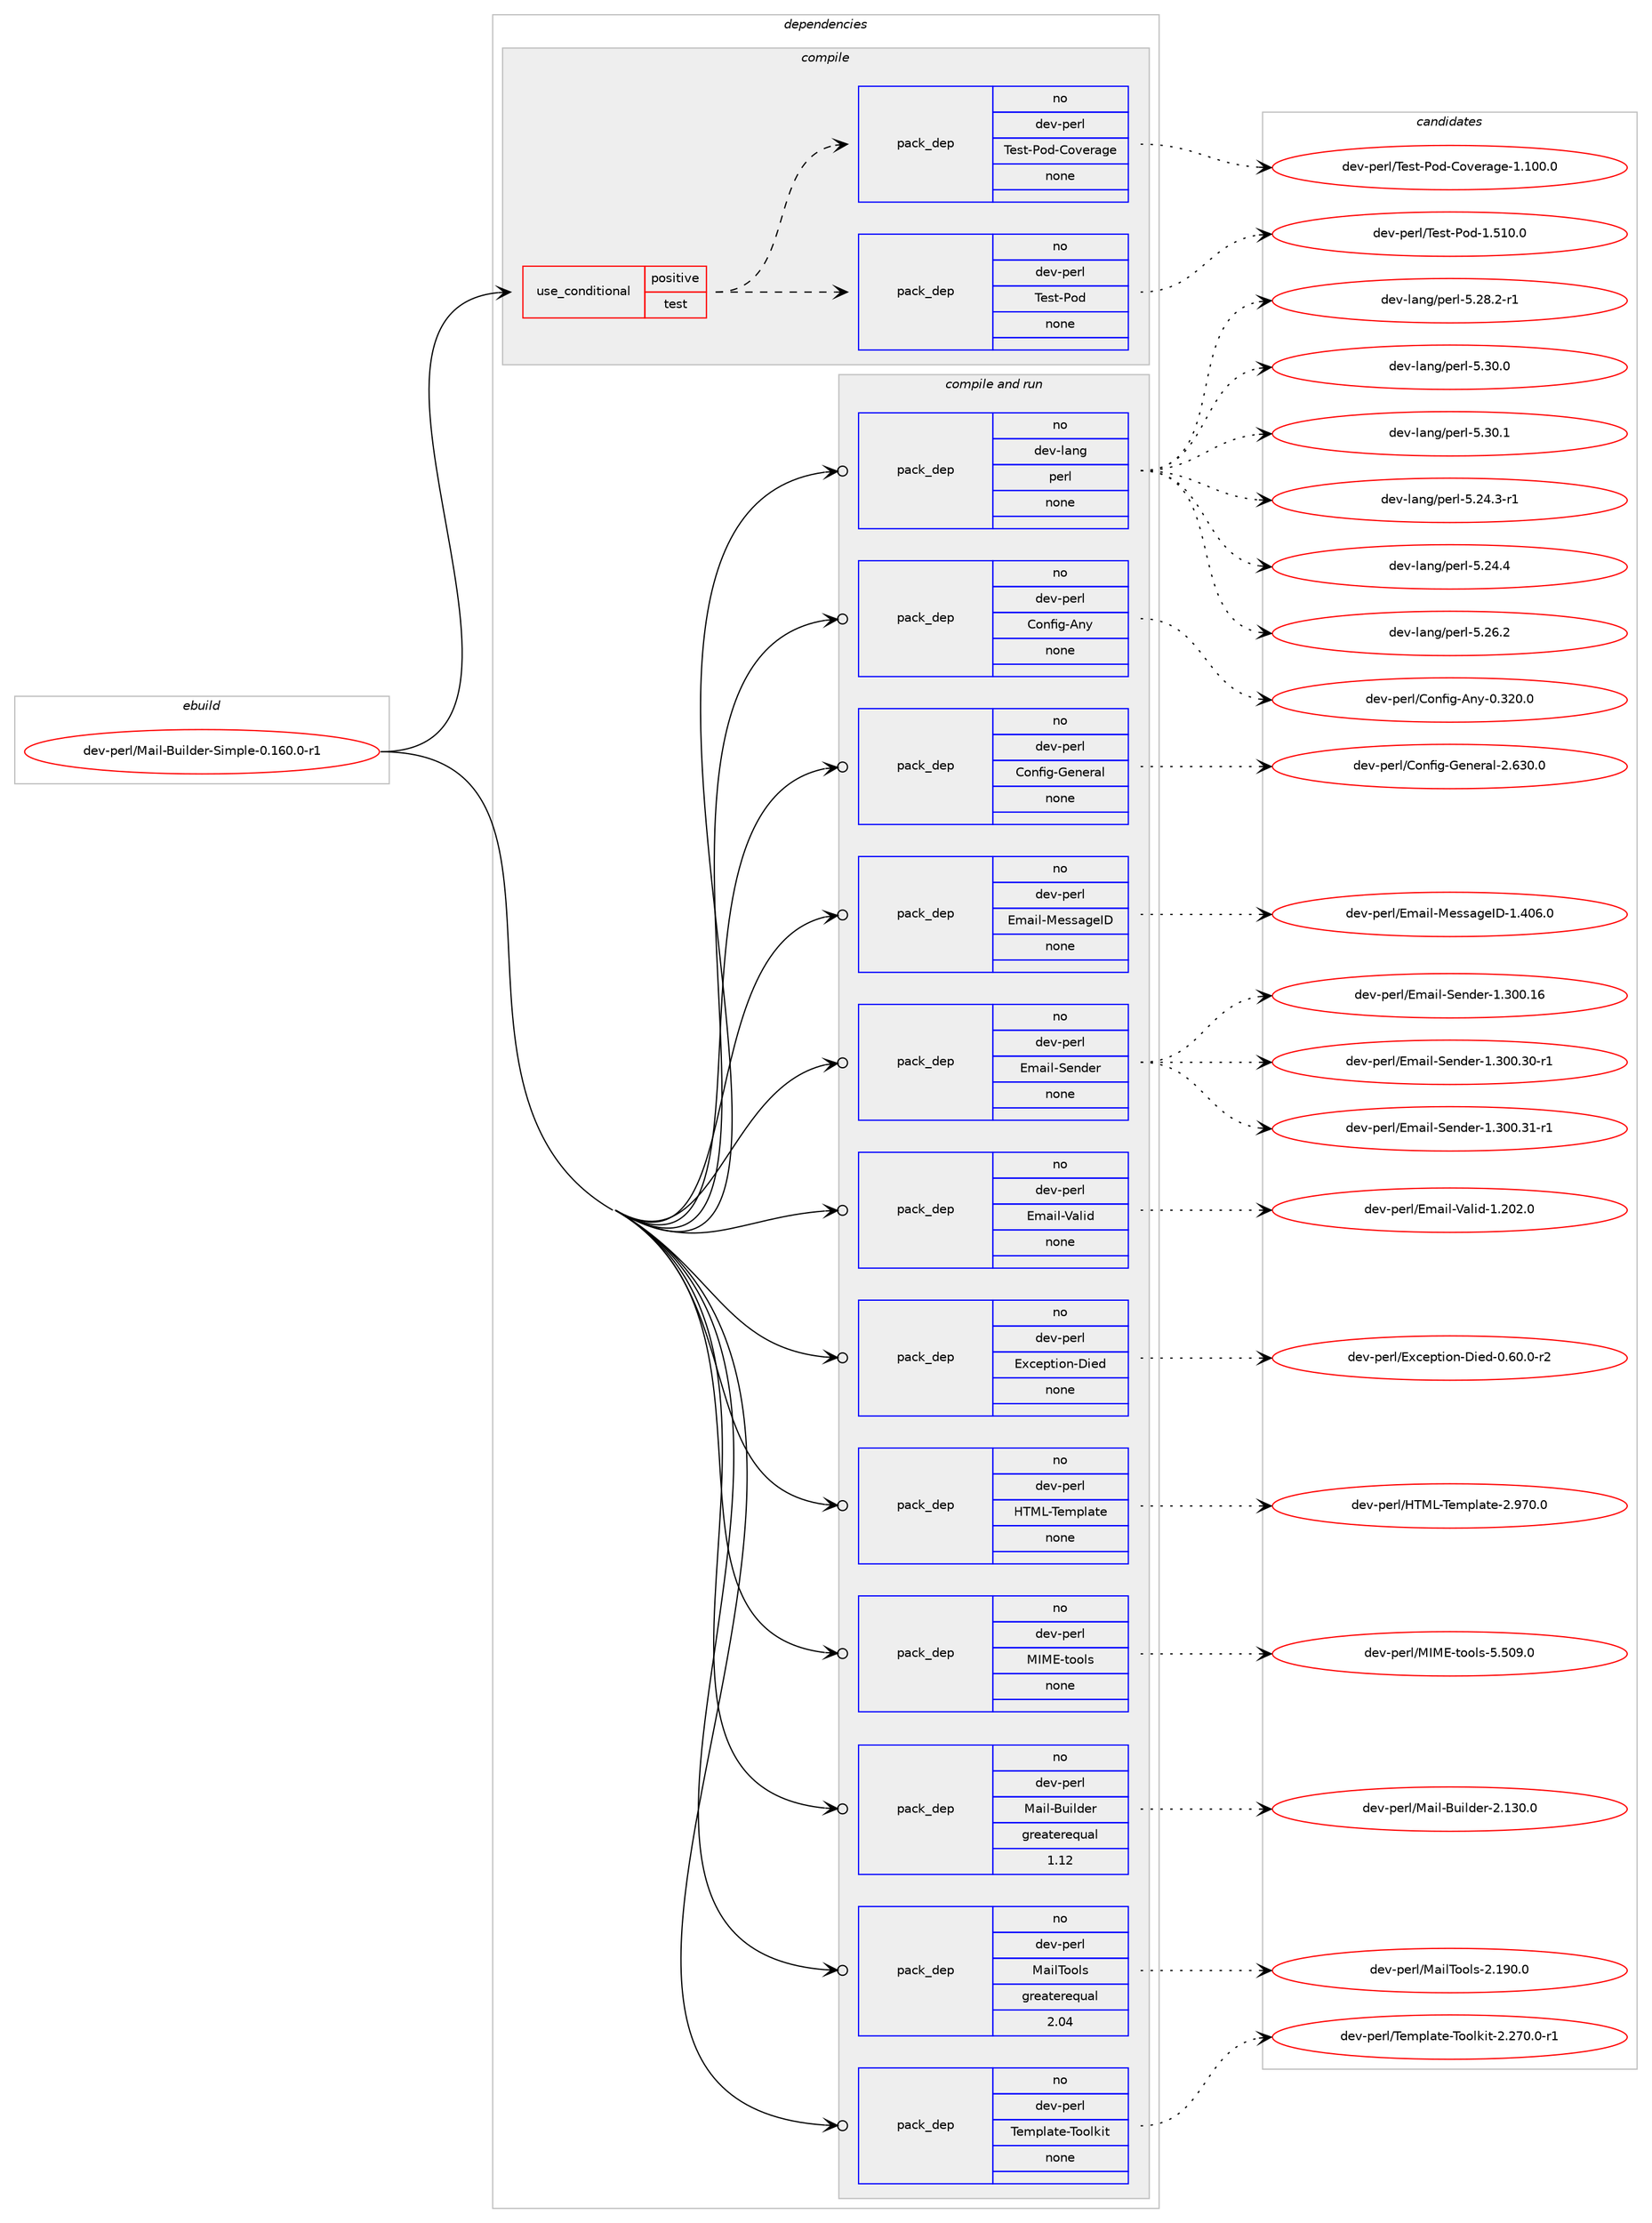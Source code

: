 digraph prolog {

# *************
# Graph options
# *************

newrank=true;
concentrate=true;
compound=true;
graph [rankdir=LR,fontname=Helvetica,fontsize=10,ranksep=1.5];#, ranksep=2.5, nodesep=0.2];
edge  [arrowhead=vee];
node  [fontname=Helvetica,fontsize=10];

# **********
# The ebuild
# **********

subgraph cluster_leftcol {
color=gray;
rank=same;
label=<<i>ebuild</i>>;
id [label="dev-perl/Mail-Builder-Simple-0.160.0-r1", color=red, width=4, href="../dev-perl/Mail-Builder-Simple-0.160.0-r1.svg"];
}

# ****************
# The dependencies
# ****************

subgraph cluster_midcol {
color=gray;
label=<<i>dependencies</i>>;
subgraph cluster_compile {
fillcolor="#eeeeee";
style=filled;
label=<<i>compile</i>>;
subgraph cond133903 {
dependency580636 [label=<<TABLE BORDER="0" CELLBORDER="1" CELLSPACING="0" CELLPADDING="4"><TR><TD ROWSPAN="3" CELLPADDING="10">use_conditional</TD></TR><TR><TD>positive</TD></TR><TR><TD>test</TD></TR></TABLE>>, shape=none, color=red];
subgraph pack435081 {
dependency580637 [label=<<TABLE BORDER="0" CELLBORDER="1" CELLSPACING="0" CELLPADDING="4" WIDTH="220"><TR><TD ROWSPAN="6" CELLPADDING="30">pack_dep</TD></TR><TR><TD WIDTH="110">no</TD></TR><TR><TD>dev-perl</TD></TR><TR><TD>Test-Pod</TD></TR><TR><TD>none</TD></TR><TR><TD></TD></TR></TABLE>>, shape=none, color=blue];
}
dependency580636:e -> dependency580637:w [weight=20,style="dashed",arrowhead="vee"];
subgraph pack435082 {
dependency580638 [label=<<TABLE BORDER="0" CELLBORDER="1" CELLSPACING="0" CELLPADDING="4" WIDTH="220"><TR><TD ROWSPAN="6" CELLPADDING="30">pack_dep</TD></TR><TR><TD WIDTH="110">no</TD></TR><TR><TD>dev-perl</TD></TR><TR><TD>Test-Pod-Coverage</TD></TR><TR><TD>none</TD></TR><TR><TD></TD></TR></TABLE>>, shape=none, color=blue];
}
dependency580636:e -> dependency580638:w [weight=20,style="dashed",arrowhead="vee"];
}
id:e -> dependency580636:w [weight=20,style="solid",arrowhead="vee"];
}
subgraph cluster_compileandrun {
fillcolor="#eeeeee";
style=filled;
label=<<i>compile and run</i>>;
subgraph pack435083 {
dependency580639 [label=<<TABLE BORDER="0" CELLBORDER="1" CELLSPACING="0" CELLPADDING="4" WIDTH="220"><TR><TD ROWSPAN="6" CELLPADDING="30">pack_dep</TD></TR><TR><TD WIDTH="110">no</TD></TR><TR><TD>dev-lang</TD></TR><TR><TD>perl</TD></TR><TR><TD>none</TD></TR><TR><TD></TD></TR></TABLE>>, shape=none, color=blue];
}
id:e -> dependency580639:w [weight=20,style="solid",arrowhead="odotvee"];
subgraph pack435084 {
dependency580640 [label=<<TABLE BORDER="0" CELLBORDER="1" CELLSPACING="0" CELLPADDING="4" WIDTH="220"><TR><TD ROWSPAN="6" CELLPADDING="30">pack_dep</TD></TR><TR><TD WIDTH="110">no</TD></TR><TR><TD>dev-perl</TD></TR><TR><TD>Config-Any</TD></TR><TR><TD>none</TD></TR><TR><TD></TD></TR></TABLE>>, shape=none, color=blue];
}
id:e -> dependency580640:w [weight=20,style="solid",arrowhead="odotvee"];
subgraph pack435085 {
dependency580641 [label=<<TABLE BORDER="0" CELLBORDER="1" CELLSPACING="0" CELLPADDING="4" WIDTH="220"><TR><TD ROWSPAN="6" CELLPADDING="30">pack_dep</TD></TR><TR><TD WIDTH="110">no</TD></TR><TR><TD>dev-perl</TD></TR><TR><TD>Config-General</TD></TR><TR><TD>none</TD></TR><TR><TD></TD></TR></TABLE>>, shape=none, color=blue];
}
id:e -> dependency580641:w [weight=20,style="solid",arrowhead="odotvee"];
subgraph pack435086 {
dependency580642 [label=<<TABLE BORDER="0" CELLBORDER="1" CELLSPACING="0" CELLPADDING="4" WIDTH="220"><TR><TD ROWSPAN="6" CELLPADDING="30">pack_dep</TD></TR><TR><TD WIDTH="110">no</TD></TR><TR><TD>dev-perl</TD></TR><TR><TD>Email-MessageID</TD></TR><TR><TD>none</TD></TR><TR><TD></TD></TR></TABLE>>, shape=none, color=blue];
}
id:e -> dependency580642:w [weight=20,style="solid",arrowhead="odotvee"];
subgraph pack435087 {
dependency580643 [label=<<TABLE BORDER="0" CELLBORDER="1" CELLSPACING="0" CELLPADDING="4" WIDTH="220"><TR><TD ROWSPAN="6" CELLPADDING="30">pack_dep</TD></TR><TR><TD WIDTH="110">no</TD></TR><TR><TD>dev-perl</TD></TR><TR><TD>Email-Sender</TD></TR><TR><TD>none</TD></TR><TR><TD></TD></TR></TABLE>>, shape=none, color=blue];
}
id:e -> dependency580643:w [weight=20,style="solid",arrowhead="odotvee"];
subgraph pack435088 {
dependency580644 [label=<<TABLE BORDER="0" CELLBORDER="1" CELLSPACING="0" CELLPADDING="4" WIDTH="220"><TR><TD ROWSPAN="6" CELLPADDING="30">pack_dep</TD></TR><TR><TD WIDTH="110">no</TD></TR><TR><TD>dev-perl</TD></TR><TR><TD>Email-Valid</TD></TR><TR><TD>none</TD></TR><TR><TD></TD></TR></TABLE>>, shape=none, color=blue];
}
id:e -> dependency580644:w [weight=20,style="solid",arrowhead="odotvee"];
subgraph pack435089 {
dependency580645 [label=<<TABLE BORDER="0" CELLBORDER="1" CELLSPACING="0" CELLPADDING="4" WIDTH="220"><TR><TD ROWSPAN="6" CELLPADDING="30">pack_dep</TD></TR><TR><TD WIDTH="110">no</TD></TR><TR><TD>dev-perl</TD></TR><TR><TD>Exception-Died</TD></TR><TR><TD>none</TD></TR><TR><TD></TD></TR></TABLE>>, shape=none, color=blue];
}
id:e -> dependency580645:w [weight=20,style="solid",arrowhead="odotvee"];
subgraph pack435090 {
dependency580646 [label=<<TABLE BORDER="0" CELLBORDER="1" CELLSPACING="0" CELLPADDING="4" WIDTH="220"><TR><TD ROWSPAN="6" CELLPADDING="30">pack_dep</TD></TR><TR><TD WIDTH="110">no</TD></TR><TR><TD>dev-perl</TD></TR><TR><TD>HTML-Template</TD></TR><TR><TD>none</TD></TR><TR><TD></TD></TR></TABLE>>, shape=none, color=blue];
}
id:e -> dependency580646:w [weight=20,style="solid",arrowhead="odotvee"];
subgraph pack435091 {
dependency580647 [label=<<TABLE BORDER="0" CELLBORDER="1" CELLSPACING="0" CELLPADDING="4" WIDTH="220"><TR><TD ROWSPAN="6" CELLPADDING="30">pack_dep</TD></TR><TR><TD WIDTH="110">no</TD></TR><TR><TD>dev-perl</TD></TR><TR><TD>MIME-tools</TD></TR><TR><TD>none</TD></TR><TR><TD></TD></TR></TABLE>>, shape=none, color=blue];
}
id:e -> dependency580647:w [weight=20,style="solid",arrowhead="odotvee"];
subgraph pack435092 {
dependency580648 [label=<<TABLE BORDER="0" CELLBORDER="1" CELLSPACING="0" CELLPADDING="4" WIDTH="220"><TR><TD ROWSPAN="6" CELLPADDING="30">pack_dep</TD></TR><TR><TD WIDTH="110">no</TD></TR><TR><TD>dev-perl</TD></TR><TR><TD>Mail-Builder</TD></TR><TR><TD>greaterequal</TD></TR><TR><TD>1.12</TD></TR></TABLE>>, shape=none, color=blue];
}
id:e -> dependency580648:w [weight=20,style="solid",arrowhead="odotvee"];
subgraph pack435093 {
dependency580649 [label=<<TABLE BORDER="0" CELLBORDER="1" CELLSPACING="0" CELLPADDING="4" WIDTH="220"><TR><TD ROWSPAN="6" CELLPADDING="30">pack_dep</TD></TR><TR><TD WIDTH="110">no</TD></TR><TR><TD>dev-perl</TD></TR><TR><TD>MailTools</TD></TR><TR><TD>greaterequal</TD></TR><TR><TD>2.04</TD></TR></TABLE>>, shape=none, color=blue];
}
id:e -> dependency580649:w [weight=20,style="solid",arrowhead="odotvee"];
subgraph pack435094 {
dependency580650 [label=<<TABLE BORDER="0" CELLBORDER="1" CELLSPACING="0" CELLPADDING="4" WIDTH="220"><TR><TD ROWSPAN="6" CELLPADDING="30">pack_dep</TD></TR><TR><TD WIDTH="110">no</TD></TR><TR><TD>dev-perl</TD></TR><TR><TD>Template-Toolkit</TD></TR><TR><TD>none</TD></TR><TR><TD></TD></TR></TABLE>>, shape=none, color=blue];
}
id:e -> dependency580650:w [weight=20,style="solid",arrowhead="odotvee"];
}
subgraph cluster_run {
fillcolor="#eeeeee";
style=filled;
label=<<i>run</i>>;
}
}

# **************
# The candidates
# **************

subgraph cluster_choices {
rank=same;
color=gray;
label=<<i>candidates</i>>;

subgraph choice435081 {
color=black;
nodesep=1;
choice10010111845112101114108478410111511645801111004549465349484648 [label="dev-perl/Test-Pod-1.510.0", color=red, width=4,href="../dev-perl/Test-Pod-1.510.0.svg"];
dependency580637:e -> choice10010111845112101114108478410111511645801111004549465349484648:w [style=dotted,weight="100"];
}
subgraph choice435082 {
color=black;
nodesep=1;
choice10010111845112101114108478410111511645801111004567111118101114971031014549464948484648 [label="dev-perl/Test-Pod-Coverage-1.100.0", color=red, width=4,href="../dev-perl/Test-Pod-Coverage-1.100.0.svg"];
dependency580638:e -> choice10010111845112101114108478410111511645801111004567111118101114971031014549464948484648:w [style=dotted,weight="100"];
}
subgraph choice435083 {
color=black;
nodesep=1;
choice100101118451089711010347112101114108455346505246514511449 [label="dev-lang/perl-5.24.3-r1", color=red, width=4,href="../dev-lang/perl-5.24.3-r1.svg"];
choice10010111845108971101034711210111410845534650524652 [label="dev-lang/perl-5.24.4", color=red, width=4,href="../dev-lang/perl-5.24.4.svg"];
choice10010111845108971101034711210111410845534650544650 [label="dev-lang/perl-5.26.2", color=red, width=4,href="../dev-lang/perl-5.26.2.svg"];
choice100101118451089711010347112101114108455346505646504511449 [label="dev-lang/perl-5.28.2-r1", color=red, width=4,href="../dev-lang/perl-5.28.2-r1.svg"];
choice10010111845108971101034711210111410845534651484648 [label="dev-lang/perl-5.30.0", color=red, width=4,href="../dev-lang/perl-5.30.0.svg"];
choice10010111845108971101034711210111410845534651484649 [label="dev-lang/perl-5.30.1", color=red, width=4,href="../dev-lang/perl-5.30.1.svg"];
dependency580639:e -> choice100101118451089711010347112101114108455346505246514511449:w [style=dotted,weight="100"];
dependency580639:e -> choice10010111845108971101034711210111410845534650524652:w [style=dotted,weight="100"];
dependency580639:e -> choice10010111845108971101034711210111410845534650544650:w [style=dotted,weight="100"];
dependency580639:e -> choice100101118451089711010347112101114108455346505646504511449:w [style=dotted,weight="100"];
dependency580639:e -> choice10010111845108971101034711210111410845534651484648:w [style=dotted,weight="100"];
dependency580639:e -> choice10010111845108971101034711210111410845534651484649:w [style=dotted,weight="100"];
}
subgraph choice435084 {
color=black;
nodesep=1;
choice10010111845112101114108476711111010210510345651101214548465150484648 [label="dev-perl/Config-Any-0.320.0", color=red, width=4,href="../dev-perl/Config-Any-0.320.0.svg"];
dependency580640:e -> choice10010111845112101114108476711111010210510345651101214548465150484648:w [style=dotted,weight="100"];
}
subgraph choice435085 {
color=black;
nodesep=1;
choice1001011184511210111410847671111101021051034571101110101114971084550465451484648 [label="dev-perl/Config-General-2.630.0", color=red, width=4,href="../dev-perl/Config-General-2.630.0.svg"];
dependency580641:e -> choice1001011184511210111410847671111101021051034571101110101114971084550465451484648:w [style=dotted,weight="100"];
}
subgraph choice435086 {
color=black;
nodesep=1;
choice1001011184511210111410847691099710510845771011151159710310173684549465248544648 [label="dev-perl/Email-MessageID-1.406.0", color=red, width=4,href="../dev-perl/Email-MessageID-1.406.0.svg"];
dependency580642:e -> choice1001011184511210111410847691099710510845771011151159710310173684549465248544648:w [style=dotted,weight="100"];
}
subgraph choice435087 {
color=black;
nodesep=1;
choice100101118451121011141084769109971051084583101110100101114454946514848464954 [label="dev-perl/Email-Sender-1.300.16", color=red, width=4,href="../dev-perl/Email-Sender-1.300.16.svg"];
choice1001011184511210111410847691099710510845831011101001011144549465148484651484511449 [label="dev-perl/Email-Sender-1.300.30-r1", color=red, width=4,href="../dev-perl/Email-Sender-1.300.30-r1.svg"];
choice1001011184511210111410847691099710510845831011101001011144549465148484651494511449 [label="dev-perl/Email-Sender-1.300.31-r1", color=red, width=4,href="../dev-perl/Email-Sender-1.300.31-r1.svg"];
dependency580643:e -> choice100101118451121011141084769109971051084583101110100101114454946514848464954:w [style=dotted,weight="100"];
dependency580643:e -> choice1001011184511210111410847691099710510845831011101001011144549465148484651484511449:w [style=dotted,weight="100"];
dependency580643:e -> choice1001011184511210111410847691099710510845831011101001011144549465148484651494511449:w [style=dotted,weight="100"];
}
subgraph choice435088 {
color=black;
nodesep=1;
choice100101118451121011141084769109971051084586971081051004549465048504648 [label="dev-perl/Email-Valid-1.202.0", color=red, width=4,href="../dev-perl/Email-Valid-1.202.0.svg"];
dependency580644:e -> choice100101118451121011141084769109971051084586971081051004549465048504648:w [style=dotted,weight="100"];
}
subgraph choice435089 {
color=black;
nodesep=1;
choice100101118451121011141084769120991011121161051111104568105101100454846544846484511450 [label="dev-perl/Exception-Died-0.60.0-r2", color=red, width=4,href="../dev-perl/Exception-Died-0.60.0-r2.svg"];
dependency580645:e -> choice100101118451121011141084769120991011121161051111104568105101100454846544846484511450:w [style=dotted,weight="100"];
}
subgraph choice435090 {
color=black;
nodesep=1;
choice1001011184511210111410847728477764584101109112108971161014550465755484648 [label="dev-perl/HTML-Template-2.970.0", color=red, width=4,href="../dev-perl/HTML-Template-2.970.0.svg"];
dependency580646:e -> choice1001011184511210111410847728477764584101109112108971161014550465755484648:w [style=dotted,weight="100"];
}
subgraph choice435091 {
color=black;
nodesep=1;
choice100101118451121011141084777737769451161111111081154553465348574648 [label="dev-perl/MIME-tools-5.509.0", color=red, width=4,href="../dev-perl/MIME-tools-5.509.0.svg"];
dependency580647:e -> choice100101118451121011141084777737769451161111111081154553465348574648:w [style=dotted,weight="100"];
}
subgraph choice435092 {
color=black;
nodesep=1;
choice1001011184511210111410847779710510845661171051081001011144550464951484648 [label="dev-perl/Mail-Builder-2.130.0", color=red, width=4,href="../dev-perl/Mail-Builder-2.130.0.svg"];
dependency580648:e -> choice1001011184511210111410847779710510845661171051081001011144550464951484648:w [style=dotted,weight="100"];
}
subgraph choice435093 {
color=black;
nodesep=1;
choice10010111845112101114108477797105108841111111081154550464957484648 [label="dev-perl/MailTools-2.190.0", color=red, width=4,href="../dev-perl/MailTools-2.190.0.svg"];
dependency580649:e -> choice10010111845112101114108477797105108841111111081154550464957484648:w [style=dotted,weight="100"];
}
subgraph choice435094 {
color=black;
nodesep=1;
choice10010111845112101114108478410110911210897116101458411111110810710511645504650554846484511449 [label="dev-perl/Template-Toolkit-2.270.0-r1", color=red, width=4,href="../dev-perl/Template-Toolkit-2.270.0-r1.svg"];
dependency580650:e -> choice10010111845112101114108478410110911210897116101458411111110810710511645504650554846484511449:w [style=dotted,weight="100"];
}
}

}
